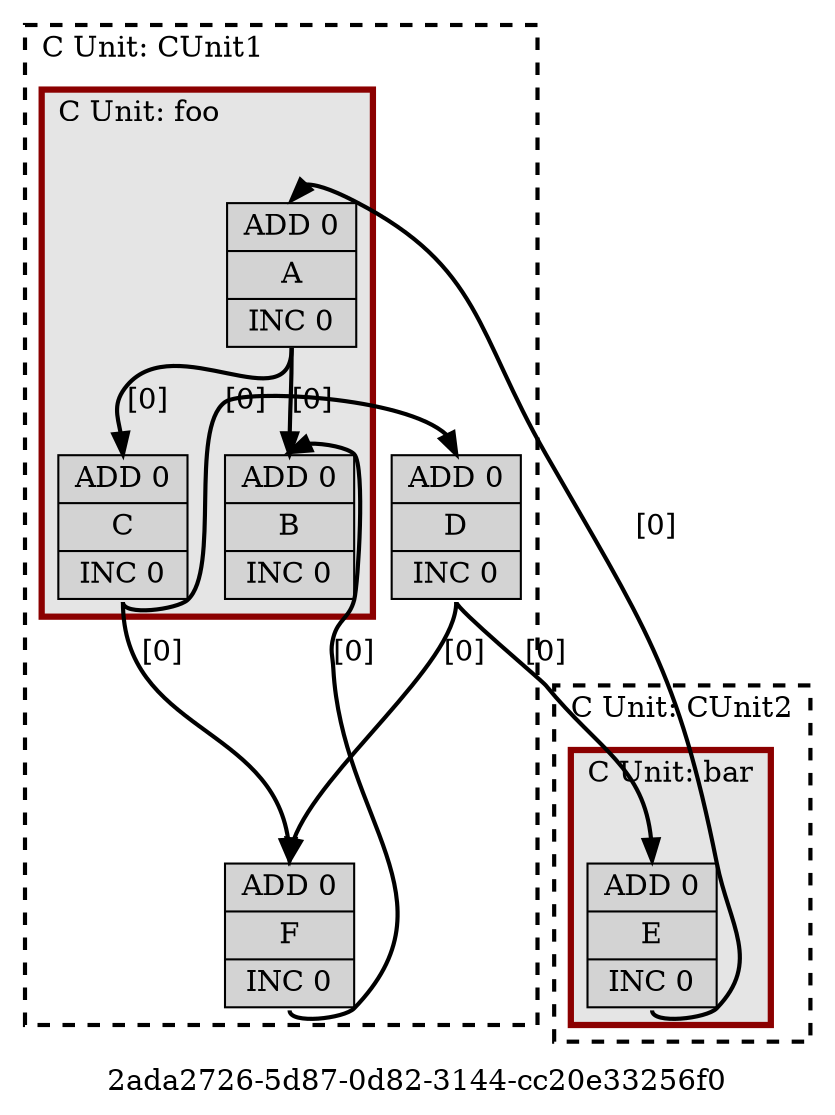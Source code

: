 digraph {
    label="2ada2726-5d87-0d82-3144-cc20e33256f0";
    subgraph "cluster_cunit_CUnit1" {
        label="C Unit: CUnit1";
        style="dashed";
        color="black";
        fillcolor="grey80";
        labeljust=l;
        penwidth=2;
        subgraph cluster_func_foo {
            style="filled";
            color="darkred";
            fillcolor="grey90";
            label="C Unit: foo";
            labeljust=l;
            penwidth=3;
            A [shape=record,style=filled,fillcolor=lightgrey,label="{ ADD 0 | A |  INC 0 }";];
            B [shape=record,style=filled,fillcolor=lightgrey,label="{ ADD 0 | B |  INC 0 }";];
            C [shape=record,style=filled,fillcolor=lightgrey,label="{ ADD 0 | C |  INC 0 }";];
        }
        A:s -> B:n [style="solid,bold",color=black,weight=5,label="[0]"];
        A:s -> C:n [style="solid,bold",color=black,weight=5,label="[0]"];
        C:s -> D:n [style="solid,bold",color=black,weight=5,label="[0]"];
        C:s -> F:n [style="solid,bold",color=black,weight=5,label="[0]"];
    }
    subgraph "cluster_cunit_CUnit2" {
        label="C Unit: CUnit2";
        style="dashed";
        color="black";
        fillcolor="grey80";
        labeljust=l;
        penwidth=2;
        subgraph cluster_func_bar {
            style="filled";
            color="darkred";
            fillcolor="grey90";
            label="C Unit: bar";
            labeljust=l;
            penwidth=3;
            D [shape=record,style=filled,fillcolor=lightgrey,label="{ ADD 0 | D |  INC 0 }";];
            E [shape=record,style=filled,fillcolor=lightgrey,label="{ ADD 0 | E |  INC 0 }";];
            F [shape=record,style=filled,fillcolor=lightgrey,label="{ ADD 0 | F |  INC 0 }";];
        }
        D:s -> E:n [style="solid,bold",color=black,weight=5,label="[0]"];
        D:s -> F:n [style="solid,bold",color=black,weight=5,label="[0]"];
        E:s -> A:n [style="solid,bold",color=black,weight=5,label="[0]"];
        F:s -> B:n [style="solid,bold",color=black,weight=5,label="[0]"];
    }
}
